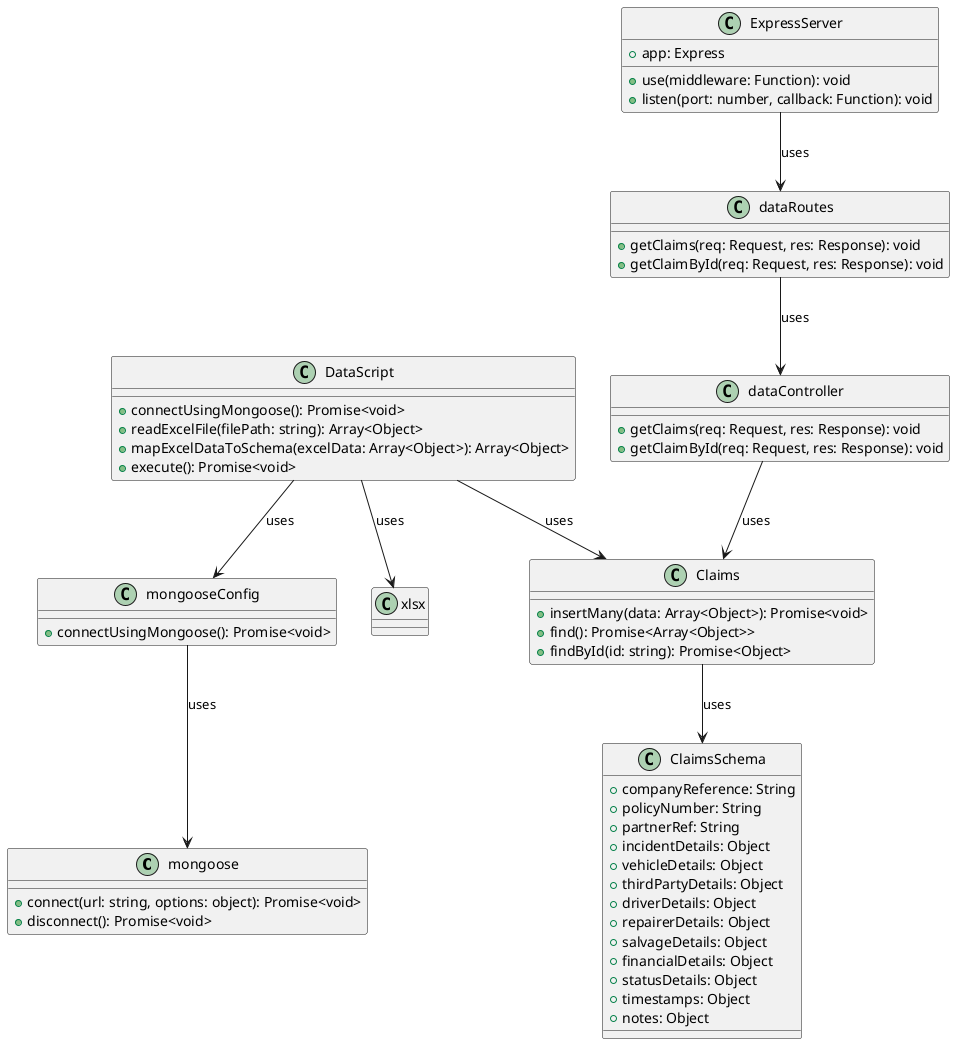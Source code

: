 @startuml
!define RECTANGLE class

RECTANGLE "mongoose" as Mongoose {
  + connect(url: string, options: object): Promise<void>
  + disconnect(): Promise<void>
}

RECTANGLE "ClaimsSchema" as ClaimsSchema {
  + companyReference: String
  + policyNumber: String
  + partnerRef: String
  + incidentDetails: Object
  + vehicleDetails: Object
  + thirdPartyDetails: Object
  + driverDetails: Object
  + repairerDetails: Object
  + salvageDetails: Object
  + financialDetails: Object
  + statusDetails: Object
  + timestamps: Object
  + notes: Object
}

RECTANGLE "Claims" as Claims {
  + insertMany(data: Array<Object>): Promise<void>
  + find(): Promise<Array<Object>>
  + findById(id: string): Promise<Object>
}

RECTANGLE "DataScript" as DataScript {
  + connectUsingMongoose(): Promise<void>
  + readExcelFile(filePath: string): Array<Object>
  + mapExcelDataToSchema(excelData: Array<Object>): Array<Object>
  + execute(): Promise<void>
}

RECTANGLE "ExpressServer" as ExpressServer {
  + app: Express
  + use(middleware: Function): void
  + listen(port: number, callback: Function): void
}

RECTANGLE "dataRoutes" as DataRoutes {
  + getClaims(req: Request, res: Response): void
  + getClaimById(req: Request, res: Response): void
}

RECTANGLE "dataController" as DataController {
  + getClaims(req: Request, res: Response): void
  + getClaimById(req: Request, res: Response): void
}

RECTANGLE "mongooseConfig" as MongooseConfig {
  + connectUsingMongoose(): Promise<void>
}

MongooseConfig --> Mongoose : uses
DataScript --> MongooseConfig : uses
DataScript --> Claims : uses
DataScript --> "xlsx" : uses
ExpressServer --> DataRoutes : uses
DataRoutes --> DataController : uses
DataController --> Claims : uses
Claims --> ClaimsSchema : uses

@enduml